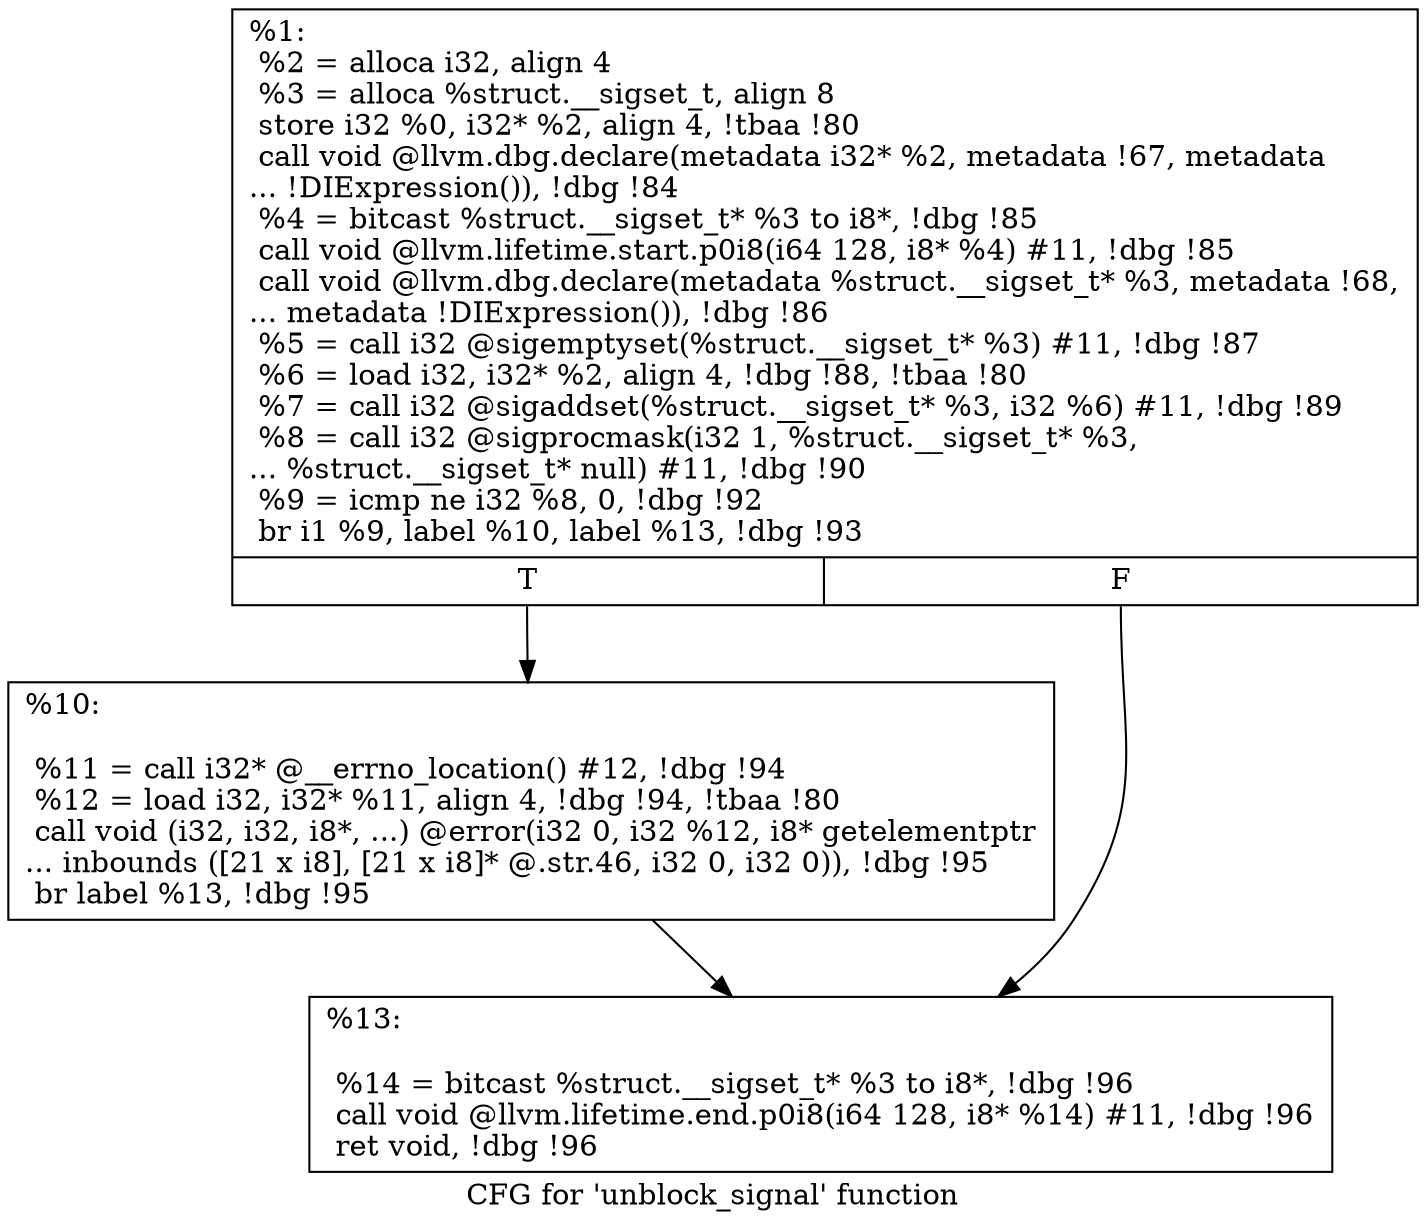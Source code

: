 digraph "CFG for 'unblock_signal' function" {
	label="CFG for 'unblock_signal' function";

	Node0x2587e40 [shape=record,label="{%1:\l  %2 = alloca i32, align 4\l  %3 = alloca %struct.__sigset_t, align 8\l  store i32 %0, i32* %2, align 4, !tbaa !80\l  call void @llvm.dbg.declare(metadata i32* %2, metadata !67, metadata\l... !DIExpression()), !dbg !84\l  %4 = bitcast %struct.__sigset_t* %3 to i8*, !dbg !85\l  call void @llvm.lifetime.start.p0i8(i64 128, i8* %4) #11, !dbg !85\l  call void @llvm.dbg.declare(metadata %struct.__sigset_t* %3, metadata !68,\l... metadata !DIExpression()), !dbg !86\l  %5 = call i32 @sigemptyset(%struct.__sigset_t* %3) #11, !dbg !87\l  %6 = load i32, i32* %2, align 4, !dbg !88, !tbaa !80\l  %7 = call i32 @sigaddset(%struct.__sigset_t* %3, i32 %6) #11, !dbg !89\l  %8 = call i32 @sigprocmask(i32 1, %struct.__sigset_t* %3,\l... %struct.__sigset_t* null) #11, !dbg !90\l  %9 = icmp ne i32 %8, 0, !dbg !92\l  br i1 %9, label %10, label %13, !dbg !93\l|{<s0>T|<s1>F}}"];
	Node0x2587e40:s0 -> Node0x2588b30;
	Node0x2587e40:s1 -> Node0x2588b80;
	Node0x2588b30 [shape=record,label="{%10:\l\l  %11 = call i32* @__errno_location() #12, !dbg !94\l  %12 = load i32, i32* %11, align 4, !dbg !94, !tbaa !80\l  call void (i32, i32, i8*, ...) @error(i32 0, i32 %12, i8* getelementptr\l... inbounds ([21 x i8], [21 x i8]* @.str.46, i32 0, i32 0)), !dbg !95\l  br label %13, !dbg !95\l}"];
	Node0x2588b30 -> Node0x2588b80;
	Node0x2588b80 [shape=record,label="{%13:\l\l  %14 = bitcast %struct.__sigset_t* %3 to i8*, !dbg !96\l  call void @llvm.lifetime.end.p0i8(i64 128, i8* %14) #11, !dbg !96\l  ret void, !dbg !96\l}"];
}
